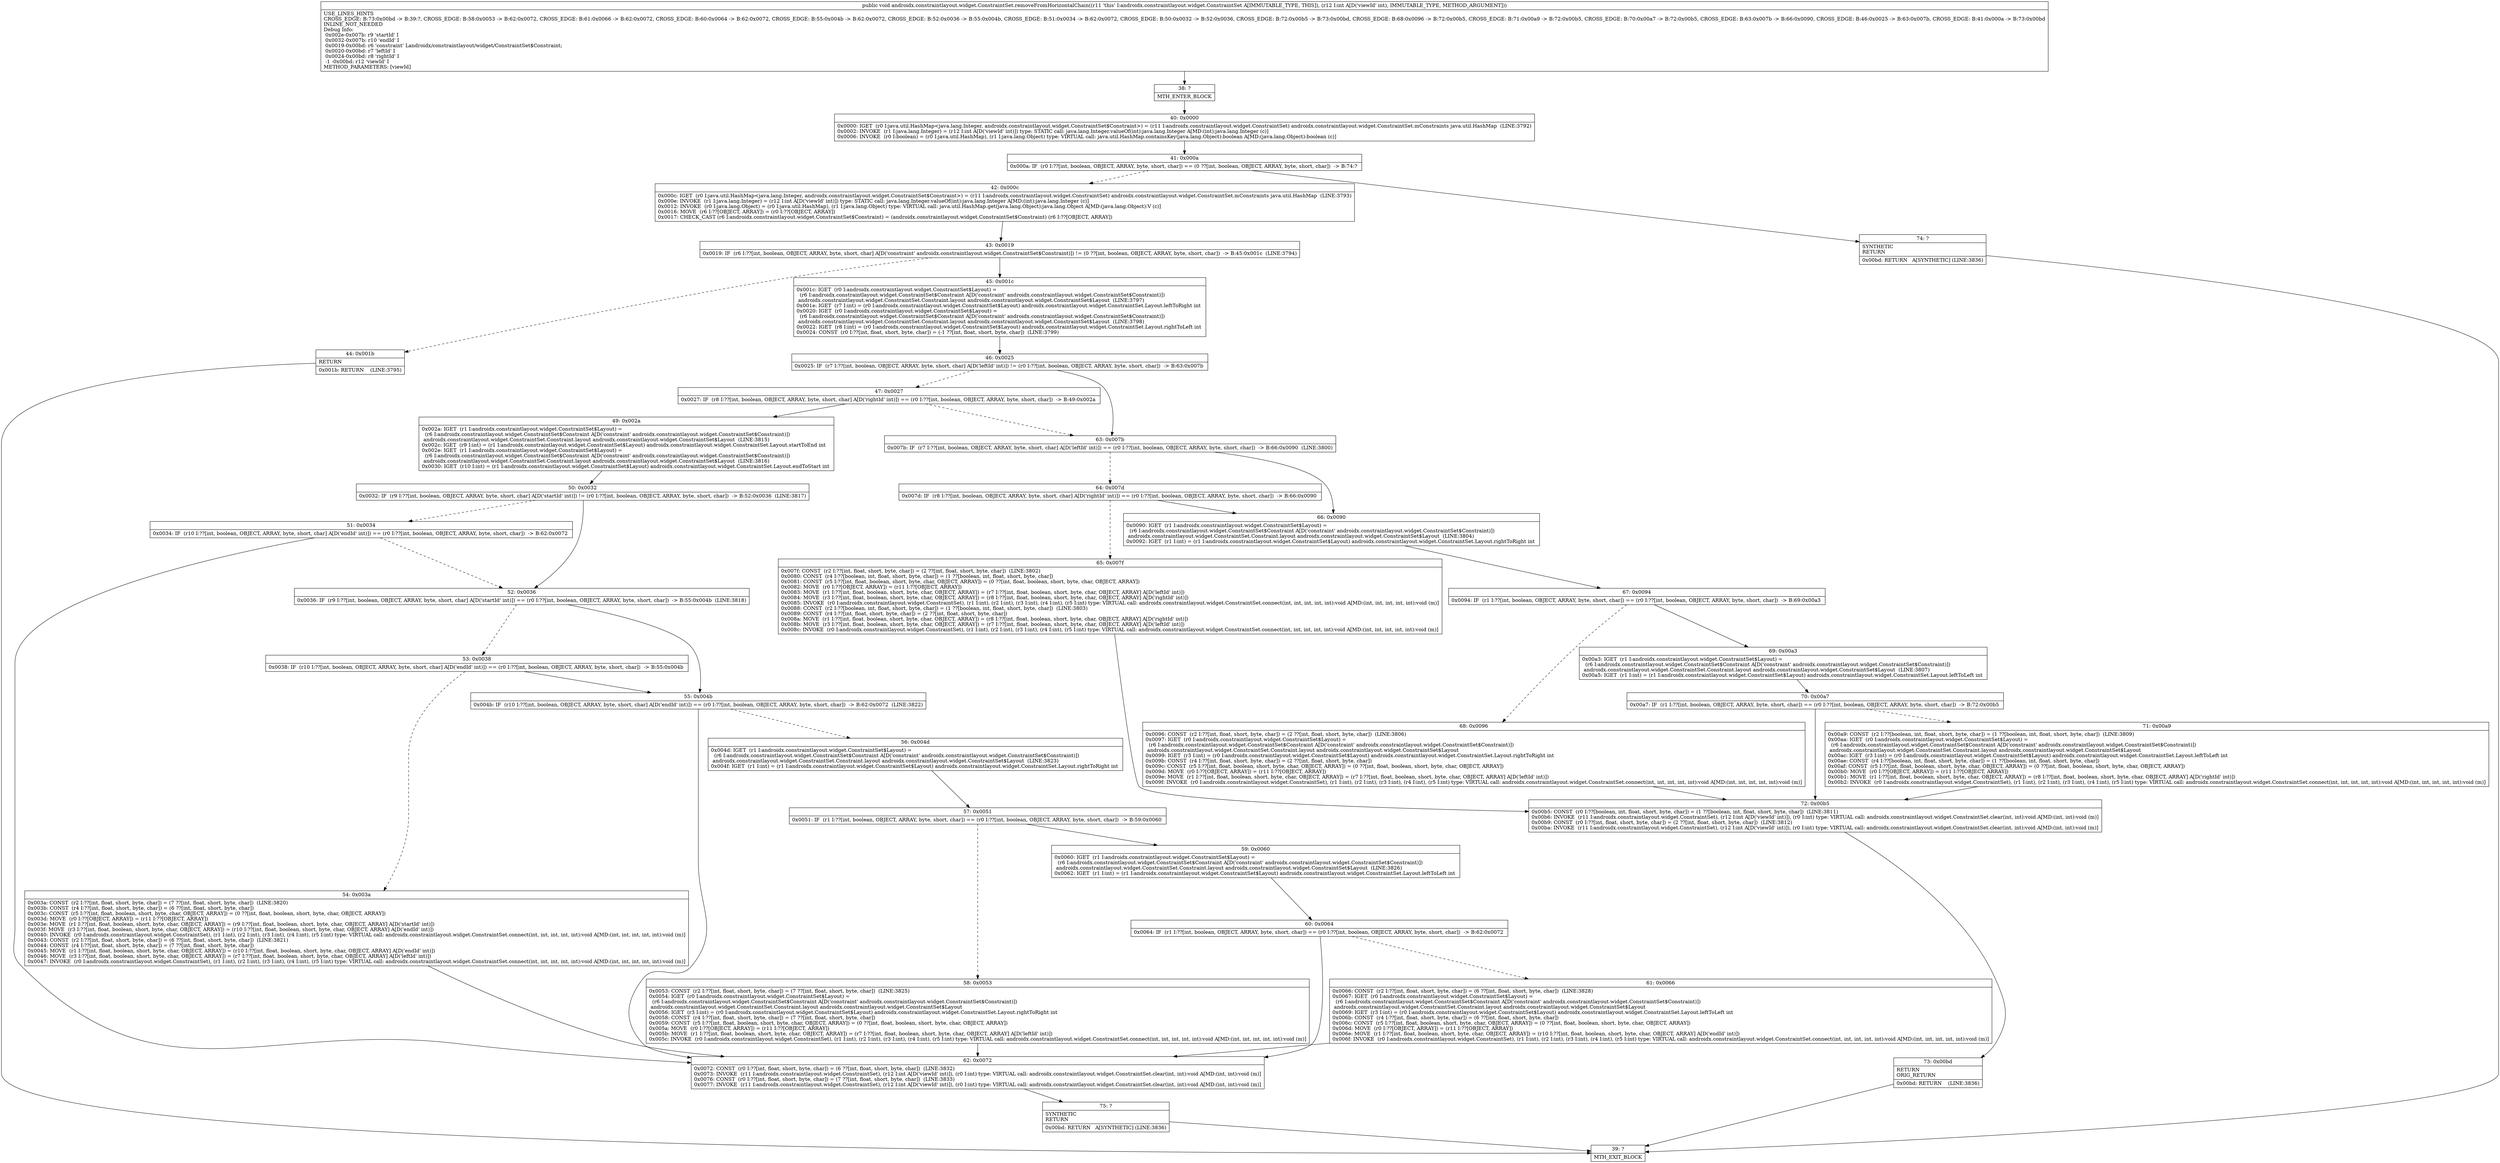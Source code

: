 digraph "CFG forandroidx.constraintlayout.widget.ConstraintSet.removeFromHorizontalChain(I)V" {
Node_38 [shape=record,label="{38\:\ ?|MTH_ENTER_BLOCK\l}"];
Node_40 [shape=record,label="{40\:\ 0x0000|0x0000: IGET  (r0 I:java.util.HashMap\<java.lang.Integer, androidx.constraintlayout.widget.ConstraintSet$Constraint\>) = (r11 I:androidx.constraintlayout.widget.ConstraintSet) androidx.constraintlayout.widget.ConstraintSet.mConstraints java.util.HashMap  (LINE:3792)\l0x0002: INVOKE  (r1 I:java.lang.Integer) = (r12 I:int A[D('viewId' int)]) type: STATIC call: java.lang.Integer.valueOf(int):java.lang.Integer A[MD:(int):java.lang.Integer (c)]\l0x0006: INVOKE  (r0 I:boolean) = (r0 I:java.util.HashMap), (r1 I:java.lang.Object) type: VIRTUAL call: java.util.HashMap.containsKey(java.lang.Object):boolean A[MD:(java.lang.Object):boolean (c)]\l}"];
Node_41 [shape=record,label="{41\:\ 0x000a|0x000a: IF  (r0 I:??[int, boolean, OBJECT, ARRAY, byte, short, char]) == (0 ??[int, boolean, OBJECT, ARRAY, byte, short, char])  \-\> B:74:? \l}"];
Node_42 [shape=record,label="{42\:\ 0x000c|0x000c: IGET  (r0 I:java.util.HashMap\<java.lang.Integer, androidx.constraintlayout.widget.ConstraintSet$Constraint\>) = (r11 I:androidx.constraintlayout.widget.ConstraintSet) androidx.constraintlayout.widget.ConstraintSet.mConstraints java.util.HashMap  (LINE:3793)\l0x000e: INVOKE  (r1 I:java.lang.Integer) = (r12 I:int A[D('viewId' int)]) type: STATIC call: java.lang.Integer.valueOf(int):java.lang.Integer A[MD:(int):java.lang.Integer (c)]\l0x0012: INVOKE  (r0 I:java.lang.Object) = (r0 I:java.util.HashMap), (r1 I:java.lang.Object) type: VIRTUAL call: java.util.HashMap.get(java.lang.Object):java.lang.Object A[MD:(java.lang.Object):V (c)]\l0x0016: MOVE  (r6 I:??[OBJECT, ARRAY]) = (r0 I:??[OBJECT, ARRAY]) \l0x0017: CHECK_CAST (r6 I:androidx.constraintlayout.widget.ConstraintSet$Constraint) = (androidx.constraintlayout.widget.ConstraintSet$Constraint) (r6 I:??[OBJECT, ARRAY]) \l}"];
Node_43 [shape=record,label="{43\:\ 0x0019|0x0019: IF  (r6 I:??[int, boolean, OBJECT, ARRAY, byte, short, char] A[D('constraint' androidx.constraintlayout.widget.ConstraintSet$Constraint)]) != (0 ??[int, boolean, OBJECT, ARRAY, byte, short, char])  \-\> B:45:0x001c  (LINE:3794)\l}"];
Node_44 [shape=record,label="{44\:\ 0x001b|RETURN\l|0x001b: RETURN    (LINE:3795)\l}"];
Node_39 [shape=record,label="{39\:\ ?|MTH_EXIT_BLOCK\l}"];
Node_45 [shape=record,label="{45\:\ 0x001c|0x001c: IGET  (r0 I:androidx.constraintlayout.widget.ConstraintSet$Layout) = \l  (r6 I:androidx.constraintlayout.widget.ConstraintSet$Constraint A[D('constraint' androidx.constraintlayout.widget.ConstraintSet$Constraint)])\l androidx.constraintlayout.widget.ConstraintSet.Constraint.layout androidx.constraintlayout.widget.ConstraintSet$Layout  (LINE:3797)\l0x001e: IGET  (r7 I:int) = (r0 I:androidx.constraintlayout.widget.ConstraintSet$Layout) androidx.constraintlayout.widget.ConstraintSet.Layout.leftToRight int \l0x0020: IGET  (r0 I:androidx.constraintlayout.widget.ConstraintSet$Layout) = \l  (r6 I:androidx.constraintlayout.widget.ConstraintSet$Constraint A[D('constraint' androidx.constraintlayout.widget.ConstraintSet$Constraint)])\l androidx.constraintlayout.widget.ConstraintSet.Constraint.layout androidx.constraintlayout.widget.ConstraintSet$Layout  (LINE:3798)\l0x0022: IGET  (r8 I:int) = (r0 I:androidx.constraintlayout.widget.ConstraintSet$Layout) androidx.constraintlayout.widget.ConstraintSet.Layout.rightToLeft int \l0x0024: CONST  (r0 I:??[int, float, short, byte, char]) = (\-1 ??[int, float, short, byte, char])  (LINE:3799)\l}"];
Node_46 [shape=record,label="{46\:\ 0x0025|0x0025: IF  (r7 I:??[int, boolean, OBJECT, ARRAY, byte, short, char] A[D('leftId' int)]) != (r0 I:??[int, boolean, OBJECT, ARRAY, byte, short, char])  \-\> B:63:0x007b \l}"];
Node_47 [shape=record,label="{47\:\ 0x0027|0x0027: IF  (r8 I:??[int, boolean, OBJECT, ARRAY, byte, short, char] A[D('rightId' int)]) == (r0 I:??[int, boolean, OBJECT, ARRAY, byte, short, char])  \-\> B:49:0x002a \l}"];
Node_49 [shape=record,label="{49\:\ 0x002a|0x002a: IGET  (r1 I:androidx.constraintlayout.widget.ConstraintSet$Layout) = \l  (r6 I:androidx.constraintlayout.widget.ConstraintSet$Constraint A[D('constraint' androidx.constraintlayout.widget.ConstraintSet$Constraint)])\l androidx.constraintlayout.widget.ConstraintSet.Constraint.layout androidx.constraintlayout.widget.ConstraintSet$Layout  (LINE:3815)\l0x002c: IGET  (r9 I:int) = (r1 I:androidx.constraintlayout.widget.ConstraintSet$Layout) androidx.constraintlayout.widget.ConstraintSet.Layout.startToEnd int \l0x002e: IGET  (r1 I:androidx.constraintlayout.widget.ConstraintSet$Layout) = \l  (r6 I:androidx.constraintlayout.widget.ConstraintSet$Constraint A[D('constraint' androidx.constraintlayout.widget.ConstraintSet$Constraint)])\l androidx.constraintlayout.widget.ConstraintSet.Constraint.layout androidx.constraintlayout.widget.ConstraintSet$Layout  (LINE:3816)\l0x0030: IGET  (r10 I:int) = (r1 I:androidx.constraintlayout.widget.ConstraintSet$Layout) androidx.constraintlayout.widget.ConstraintSet.Layout.endToStart int \l}"];
Node_50 [shape=record,label="{50\:\ 0x0032|0x0032: IF  (r9 I:??[int, boolean, OBJECT, ARRAY, byte, short, char] A[D('startId' int)]) != (r0 I:??[int, boolean, OBJECT, ARRAY, byte, short, char])  \-\> B:52:0x0036  (LINE:3817)\l}"];
Node_51 [shape=record,label="{51\:\ 0x0034|0x0034: IF  (r10 I:??[int, boolean, OBJECT, ARRAY, byte, short, char] A[D('endId' int)]) == (r0 I:??[int, boolean, OBJECT, ARRAY, byte, short, char])  \-\> B:62:0x0072 \l}"];
Node_62 [shape=record,label="{62\:\ 0x0072|0x0072: CONST  (r0 I:??[int, float, short, byte, char]) = (6 ??[int, float, short, byte, char])  (LINE:3832)\l0x0073: INVOKE  (r11 I:androidx.constraintlayout.widget.ConstraintSet), (r12 I:int A[D('viewId' int)]), (r0 I:int) type: VIRTUAL call: androidx.constraintlayout.widget.ConstraintSet.clear(int, int):void A[MD:(int, int):void (m)]\l0x0076: CONST  (r0 I:??[int, float, short, byte, char]) = (7 ??[int, float, short, byte, char])  (LINE:3833)\l0x0077: INVOKE  (r11 I:androidx.constraintlayout.widget.ConstraintSet), (r12 I:int A[D('viewId' int)]), (r0 I:int) type: VIRTUAL call: androidx.constraintlayout.widget.ConstraintSet.clear(int, int):void A[MD:(int, int):void (m)]\l}"];
Node_75 [shape=record,label="{75\:\ ?|SYNTHETIC\lRETURN\l|0x00bd: RETURN   A[SYNTHETIC] (LINE:3836)\l}"];
Node_52 [shape=record,label="{52\:\ 0x0036|0x0036: IF  (r9 I:??[int, boolean, OBJECT, ARRAY, byte, short, char] A[D('startId' int)]) == (r0 I:??[int, boolean, OBJECT, ARRAY, byte, short, char])  \-\> B:55:0x004b  (LINE:3818)\l}"];
Node_53 [shape=record,label="{53\:\ 0x0038|0x0038: IF  (r10 I:??[int, boolean, OBJECT, ARRAY, byte, short, char] A[D('endId' int)]) == (r0 I:??[int, boolean, OBJECT, ARRAY, byte, short, char])  \-\> B:55:0x004b \l}"];
Node_54 [shape=record,label="{54\:\ 0x003a|0x003a: CONST  (r2 I:??[int, float, short, byte, char]) = (7 ??[int, float, short, byte, char])  (LINE:3820)\l0x003b: CONST  (r4 I:??[int, float, short, byte, char]) = (6 ??[int, float, short, byte, char]) \l0x003c: CONST  (r5 I:??[int, float, boolean, short, byte, char, OBJECT, ARRAY]) = (0 ??[int, float, boolean, short, byte, char, OBJECT, ARRAY]) \l0x003d: MOVE  (r0 I:??[OBJECT, ARRAY]) = (r11 I:??[OBJECT, ARRAY]) \l0x003e: MOVE  (r1 I:??[int, float, boolean, short, byte, char, OBJECT, ARRAY]) = (r9 I:??[int, float, boolean, short, byte, char, OBJECT, ARRAY] A[D('startId' int)]) \l0x003f: MOVE  (r3 I:??[int, float, boolean, short, byte, char, OBJECT, ARRAY]) = (r10 I:??[int, float, boolean, short, byte, char, OBJECT, ARRAY] A[D('endId' int)]) \l0x0040: INVOKE  (r0 I:androidx.constraintlayout.widget.ConstraintSet), (r1 I:int), (r2 I:int), (r3 I:int), (r4 I:int), (r5 I:int) type: VIRTUAL call: androidx.constraintlayout.widget.ConstraintSet.connect(int, int, int, int, int):void A[MD:(int, int, int, int, int):void (m)]\l0x0043: CONST  (r2 I:??[int, float, short, byte, char]) = (6 ??[int, float, short, byte, char])  (LINE:3821)\l0x0044: CONST  (r4 I:??[int, float, short, byte, char]) = (7 ??[int, float, short, byte, char]) \l0x0045: MOVE  (r1 I:??[int, float, boolean, short, byte, char, OBJECT, ARRAY]) = (r10 I:??[int, float, boolean, short, byte, char, OBJECT, ARRAY] A[D('endId' int)]) \l0x0046: MOVE  (r3 I:??[int, float, boolean, short, byte, char, OBJECT, ARRAY]) = (r7 I:??[int, float, boolean, short, byte, char, OBJECT, ARRAY] A[D('leftId' int)]) \l0x0047: INVOKE  (r0 I:androidx.constraintlayout.widget.ConstraintSet), (r1 I:int), (r2 I:int), (r3 I:int), (r4 I:int), (r5 I:int) type: VIRTUAL call: androidx.constraintlayout.widget.ConstraintSet.connect(int, int, int, int, int):void A[MD:(int, int, int, int, int):void (m)]\l}"];
Node_55 [shape=record,label="{55\:\ 0x004b|0x004b: IF  (r10 I:??[int, boolean, OBJECT, ARRAY, byte, short, char] A[D('endId' int)]) == (r0 I:??[int, boolean, OBJECT, ARRAY, byte, short, char])  \-\> B:62:0x0072  (LINE:3822)\l}"];
Node_56 [shape=record,label="{56\:\ 0x004d|0x004d: IGET  (r1 I:androidx.constraintlayout.widget.ConstraintSet$Layout) = \l  (r6 I:androidx.constraintlayout.widget.ConstraintSet$Constraint A[D('constraint' androidx.constraintlayout.widget.ConstraintSet$Constraint)])\l androidx.constraintlayout.widget.ConstraintSet.Constraint.layout androidx.constraintlayout.widget.ConstraintSet$Layout  (LINE:3823)\l0x004f: IGET  (r1 I:int) = (r1 I:androidx.constraintlayout.widget.ConstraintSet$Layout) androidx.constraintlayout.widget.ConstraintSet.Layout.rightToRight int \l}"];
Node_57 [shape=record,label="{57\:\ 0x0051|0x0051: IF  (r1 I:??[int, boolean, OBJECT, ARRAY, byte, short, char]) == (r0 I:??[int, boolean, OBJECT, ARRAY, byte, short, char])  \-\> B:59:0x0060 \l}"];
Node_58 [shape=record,label="{58\:\ 0x0053|0x0053: CONST  (r2 I:??[int, float, short, byte, char]) = (7 ??[int, float, short, byte, char])  (LINE:3825)\l0x0054: IGET  (r0 I:androidx.constraintlayout.widget.ConstraintSet$Layout) = \l  (r6 I:androidx.constraintlayout.widget.ConstraintSet$Constraint A[D('constraint' androidx.constraintlayout.widget.ConstraintSet$Constraint)])\l androidx.constraintlayout.widget.ConstraintSet.Constraint.layout androidx.constraintlayout.widget.ConstraintSet$Layout \l0x0056: IGET  (r3 I:int) = (r0 I:androidx.constraintlayout.widget.ConstraintSet$Layout) androidx.constraintlayout.widget.ConstraintSet.Layout.rightToRight int \l0x0058: CONST  (r4 I:??[int, float, short, byte, char]) = (7 ??[int, float, short, byte, char]) \l0x0059: CONST  (r5 I:??[int, float, boolean, short, byte, char, OBJECT, ARRAY]) = (0 ??[int, float, boolean, short, byte, char, OBJECT, ARRAY]) \l0x005a: MOVE  (r0 I:??[OBJECT, ARRAY]) = (r11 I:??[OBJECT, ARRAY]) \l0x005b: MOVE  (r1 I:??[int, float, boolean, short, byte, char, OBJECT, ARRAY]) = (r7 I:??[int, float, boolean, short, byte, char, OBJECT, ARRAY] A[D('leftId' int)]) \l0x005c: INVOKE  (r0 I:androidx.constraintlayout.widget.ConstraintSet), (r1 I:int), (r2 I:int), (r3 I:int), (r4 I:int), (r5 I:int) type: VIRTUAL call: androidx.constraintlayout.widget.ConstraintSet.connect(int, int, int, int, int):void A[MD:(int, int, int, int, int):void (m)]\l}"];
Node_59 [shape=record,label="{59\:\ 0x0060|0x0060: IGET  (r1 I:androidx.constraintlayout.widget.ConstraintSet$Layout) = \l  (r6 I:androidx.constraintlayout.widget.ConstraintSet$Constraint A[D('constraint' androidx.constraintlayout.widget.ConstraintSet$Constraint)])\l androidx.constraintlayout.widget.ConstraintSet.Constraint.layout androidx.constraintlayout.widget.ConstraintSet$Layout  (LINE:3826)\l0x0062: IGET  (r1 I:int) = (r1 I:androidx.constraintlayout.widget.ConstraintSet$Layout) androidx.constraintlayout.widget.ConstraintSet.Layout.leftToLeft int \l}"];
Node_60 [shape=record,label="{60\:\ 0x0064|0x0064: IF  (r1 I:??[int, boolean, OBJECT, ARRAY, byte, short, char]) == (r0 I:??[int, boolean, OBJECT, ARRAY, byte, short, char])  \-\> B:62:0x0072 \l}"];
Node_61 [shape=record,label="{61\:\ 0x0066|0x0066: CONST  (r2 I:??[int, float, short, byte, char]) = (6 ??[int, float, short, byte, char])  (LINE:3828)\l0x0067: IGET  (r0 I:androidx.constraintlayout.widget.ConstraintSet$Layout) = \l  (r6 I:androidx.constraintlayout.widget.ConstraintSet$Constraint A[D('constraint' androidx.constraintlayout.widget.ConstraintSet$Constraint)])\l androidx.constraintlayout.widget.ConstraintSet.Constraint.layout androidx.constraintlayout.widget.ConstraintSet$Layout \l0x0069: IGET  (r3 I:int) = (r0 I:androidx.constraintlayout.widget.ConstraintSet$Layout) androidx.constraintlayout.widget.ConstraintSet.Layout.leftToLeft int \l0x006b: CONST  (r4 I:??[int, float, short, byte, char]) = (6 ??[int, float, short, byte, char]) \l0x006c: CONST  (r5 I:??[int, float, boolean, short, byte, char, OBJECT, ARRAY]) = (0 ??[int, float, boolean, short, byte, char, OBJECT, ARRAY]) \l0x006d: MOVE  (r0 I:??[OBJECT, ARRAY]) = (r11 I:??[OBJECT, ARRAY]) \l0x006e: MOVE  (r1 I:??[int, float, boolean, short, byte, char, OBJECT, ARRAY]) = (r10 I:??[int, float, boolean, short, byte, char, OBJECT, ARRAY] A[D('endId' int)]) \l0x006f: INVOKE  (r0 I:androidx.constraintlayout.widget.ConstraintSet), (r1 I:int), (r2 I:int), (r3 I:int), (r4 I:int), (r5 I:int) type: VIRTUAL call: androidx.constraintlayout.widget.ConstraintSet.connect(int, int, int, int, int):void A[MD:(int, int, int, int, int):void (m)]\l}"];
Node_63 [shape=record,label="{63\:\ 0x007b|0x007b: IF  (r7 I:??[int, boolean, OBJECT, ARRAY, byte, short, char] A[D('leftId' int)]) == (r0 I:??[int, boolean, OBJECT, ARRAY, byte, short, char])  \-\> B:66:0x0090  (LINE:3800)\l}"];
Node_64 [shape=record,label="{64\:\ 0x007d|0x007d: IF  (r8 I:??[int, boolean, OBJECT, ARRAY, byte, short, char] A[D('rightId' int)]) == (r0 I:??[int, boolean, OBJECT, ARRAY, byte, short, char])  \-\> B:66:0x0090 \l}"];
Node_65 [shape=record,label="{65\:\ 0x007f|0x007f: CONST  (r2 I:??[int, float, short, byte, char]) = (2 ??[int, float, short, byte, char])  (LINE:3802)\l0x0080: CONST  (r4 I:??[boolean, int, float, short, byte, char]) = (1 ??[boolean, int, float, short, byte, char]) \l0x0081: CONST  (r5 I:??[int, float, boolean, short, byte, char, OBJECT, ARRAY]) = (0 ??[int, float, boolean, short, byte, char, OBJECT, ARRAY]) \l0x0082: MOVE  (r0 I:??[OBJECT, ARRAY]) = (r11 I:??[OBJECT, ARRAY]) \l0x0083: MOVE  (r1 I:??[int, float, boolean, short, byte, char, OBJECT, ARRAY]) = (r7 I:??[int, float, boolean, short, byte, char, OBJECT, ARRAY] A[D('leftId' int)]) \l0x0084: MOVE  (r3 I:??[int, float, boolean, short, byte, char, OBJECT, ARRAY]) = (r8 I:??[int, float, boolean, short, byte, char, OBJECT, ARRAY] A[D('rightId' int)]) \l0x0085: INVOKE  (r0 I:androidx.constraintlayout.widget.ConstraintSet), (r1 I:int), (r2 I:int), (r3 I:int), (r4 I:int), (r5 I:int) type: VIRTUAL call: androidx.constraintlayout.widget.ConstraintSet.connect(int, int, int, int, int):void A[MD:(int, int, int, int, int):void (m)]\l0x0088: CONST  (r2 I:??[boolean, int, float, short, byte, char]) = (1 ??[boolean, int, float, short, byte, char])  (LINE:3803)\l0x0089: CONST  (r4 I:??[int, float, short, byte, char]) = (2 ??[int, float, short, byte, char]) \l0x008a: MOVE  (r1 I:??[int, float, boolean, short, byte, char, OBJECT, ARRAY]) = (r8 I:??[int, float, boolean, short, byte, char, OBJECT, ARRAY] A[D('rightId' int)]) \l0x008b: MOVE  (r3 I:??[int, float, boolean, short, byte, char, OBJECT, ARRAY]) = (r7 I:??[int, float, boolean, short, byte, char, OBJECT, ARRAY] A[D('leftId' int)]) \l0x008c: INVOKE  (r0 I:androidx.constraintlayout.widget.ConstraintSet), (r1 I:int), (r2 I:int), (r3 I:int), (r4 I:int), (r5 I:int) type: VIRTUAL call: androidx.constraintlayout.widget.ConstraintSet.connect(int, int, int, int, int):void A[MD:(int, int, int, int, int):void (m)]\l}"];
Node_72 [shape=record,label="{72\:\ 0x00b5|0x00b5: CONST  (r0 I:??[boolean, int, float, short, byte, char]) = (1 ??[boolean, int, float, short, byte, char])  (LINE:3811)\l0x00b6: INVOKE  (r11 I:androidx.constraintlayout.widget.ConstraintSet), (r12 I:int A[D('viewId' int)]), (r0 I:int) type: VIRTUAL call: androidx.constraintlayout.widget.ConstraintSet.clear(int, int):void A[MD:(int, int):void (m)]\l0x00b9: CONST  (r0 I:??[int, float, short, byte, char]) = (2 ??[int, float, short, byte, char])  (LINE:3812)\l0x00ba: INVOKE  (r11 I:androidx.constraintlayout.widget.ConstraintSet), (r12 I:int A[D('viewId' int)]), (r0 I:int) type: VIRTUAL call: androidx.constraintlayout.widget.ConstraintSet.clear(int, int):void A[MD:(int, int):void (m)]\l}"];
Node_73 [shape=record,label="{73\:\ 0x00bd|RETURN\lORIG_RETURN\l|0x00bd: RETURN    (LINE:3836)\l}"];
Node_66 [shape=record,label="{66\:\ 0x0090|0x0090: IGET  (r1 I:androidx.constraintlayout.widget.ConstraintSet$Layout) = \l  (r6 I:androidx.constraintlayout.widget.ConstraintSet$Constraint A[D('constraint' androidx.constraintlayout.widget.ConstraintSet$Constraint)])\l androidx.constraintlayout.widget.ConstraintSet.Constraint.layout androidx.constraintlayout.widget.ConstraintSet$Layout  (LINE:3804)\l0x0092: IGET  (r1 I:int) = (r1 I:androidx.constraintlayout.widget.ConstraintSet$Layout) androidx.constraintlayout.widget.ConstraintSet.Layout.rightToRight int \l}"];
Node_67 [shape=record,label="{67\:\ 0x0094|0x0094: IF  (r1 I:??[int, boolean, OBJECT, ARRAY, byte, short, char]) == (r0 I:??[int, boolean, OBJECT, ARRAY, byte, short, char])  \-\> B:69:0x00a3 \l}"];
Node_68 [shape=record,label="{68\:\ 0x0096|0x0096: CONST  (r2 I:??[int, float, short, byte, char]) = (2 ??[int, float, short, byte, char])  (LINE:3806)\l0x0097: IGET  (r0 I:androidx.constraintlayout.widget.ConstraintSet$Layout) = \l  (r6 I:androidx.constraintlayout.widget.ConstraintSet$Constraint A[D('constraint' androidx.constraintlayout.widget.ConstraintSet$Constraint)])\l androidx.constraintlayout.widget.ConstraintSet.Constraint.layout androidx.constraintlayout.widget.ConstraintSet$Layout \l0x0099: IGET  (r3 I:int) = (r0 I:androidx.constraintlayout.widget.ConstraintSet$Layout) androidx.constraintlayout.widget.ConstraintSet.Layout.rightToRight int \l0x009b: CONST  (r4 I:??[int, float, short, byte, char]) = (2 ??[int, float, short, byte, char]) \l0x009c: CONST  (r5 I:??[int, float, boolean, short, byte, char, OBJECT, ARRAY]) = (0 ??[int, float, boolean, short, byte, char, OBJECT, ARRAY]) \l0x009d: MOVE  (r0 I:??[OBJECT, ARRAY]) = (r11 I:??[OBJECT, ARRAY]) \l0x009e: MOVE  (r1 I:??[int, float, boolean, short, byte, char, OBJECT, ARRAY]) = (r7 I:??[int, float, boolean, short, byte, char, OBJECT, ARRAY] A[D('leftId' int)]) \l0x009f: INVOKE  (r0 I:androidx.constraintlayout.widget.ConstraintSet), (r1 I:int), (r2 I:int), (r3 I:int), (r4 I:int), (r5 I:int) type: VIRTUAL call: androidx.constraintlayout.widget.ConstraintSet.connect(int, int, int, int, int):void A[MD:(int, int, int, int, int):void (m)]\l}"];
Node_69 [shape=record,label="{69\:\ 0x00a3|0x00a3: IGET  (r1 I:androidx.constraintlayout.widget.ConstraintSet$Layout) = \l  (r6 I:androidx.constraintlayout.widget.ConstraintSet$Constraint A[D('constraint' androidx.constraintlayout.widget.ConstraintSet$Constraint)])\l androidx.constraintlayout.widget.ConstraintSet.Constraint.layout androidx.constraintlayout.widget.ConstraintSet$Layout  (LINE:3807)\l0x00a5: IGET  (r1 I:int) = (r1 I:androidx.constraintlayout.widget.ConstraintSet$Layout) androidx.constraintlayout.widget.ConstraintSet.Layout.leftToLeft int \l}"];
Node_70 [shape=record,label="{70\:\ 0x00a7|0x00a7: IF  (r1 I:??[int, boolean, OBJECT, ARRAY, byte, short, char]) == (r0 I:??[int, boolean, OBJECT, ARRAY, byte, short, char])  \-\> B:72:0x00b5 \l}"];
Node_71 [shape=record,label="{71\:\ 0x00a9|0x00a9: CONST  (r2 I:??[boolean, int, float, short, byte, char]) = (1 ??[boolean, int, float, short, byte, char])  (LINE:3809)\l0x00aa: IGET  (r0 I:androidx.constraintlayout.widget.ConstraintSet$Layout) = \l  (r6 I:androidx.constraintlayout.widget.ConstraintSet$Constraint A[D('constraint' androidx.constraintlayout.widget.ConstraintSet$Constraint)])\l androidx.constraintlayout.widget.ConstraintSet.Constraint.layout androidx.constraintlayout.widget.ConstraintSet$Layout \l0x00ac: IGET  (r3 I:int) = (r0 I:androidx.constraintlayout.widget.ConstraintSet$Layout) androidx.constraintlayout.widget.ConstraintSet.Layout.leftToLeft int \l0x00ae: CONST  (r4 I:??[boolean, int, float, short, byte, char]) = (1 ??[boolean, int, float, short, byte, char]) \l0x00af: CONST  (r5 I:??[int, float, boolean, short, byte, char, OBJECT, ARRAY]) = (0 ??[int, float, boolean, short, byte, char, OBJECT, ARRAY]) \l0x00b0: MOVE  (r0 I:??[OBJECT, ARRAY]) = (r11 I:??[OBJECT, ARRAY]) \l0x00b1: MOVE  (r1 I:??[int, float, boolean, short, byte, char, OBJECT, ARRAY]) = (r8 I:??[int, float, boolean, short, byte, char, OBJECT, ARRAY] A[D('rightId' int)]) \l0x00b2: INVOKE  (r0 I:androidx.constraintlayout.widget.ConstraintSet), (r1 I:int), (r2 I:int), (r3 I:int), (r4 I:int), (r5 I:int) type: VIRTUAL call: androidx.constraintlayout.widget.ConstraintSet.connect(int, int, int, int, int):void A[MD:(int, int, int, int, int):void (m)]\l}"];
Node_74 [shape=record,label="{74\:\ ?|SYNTHETIC\lRETURN\l|0x00bd: RETURN   A[SYNTHETIC] (LINE:3836)\l}"];
MethodNode[shape=record,label="{public void androidx.constraintlayout.widget.ConstraintSet.removeFromHorizontalChain((r11 'this' I:androidx.constraintlayout.widget.ConstraintSet A[IMMUTABLE_TYPE, THIS]), (r12 I:int A[D('viewId' int), IMMUTABLE_TYPE, METHOD_ARGUMENT]))  | USE_LINES_HINTS\lCROSS_EDGE: B:73:0x00bd \-\> B:39:?, CROSS_EDGE: B:58:0x0053 \-\> B:62:0x0072, CROSS_EDGE: B:61:0x0066 \-\> B:62:0x0072, CROSS_EDGE: B:60:0x0064 \-\> B:62:0x0072, CROSS_EDGE: B:55:0x004b \-\> B:62:0x0072, CROSS_EDGE: B:52:0x0036 \-\> B:55:0x004b, CROSS_EDGE: B:51:0x0034 \-\> B:62:0x0072, CROSS_EDGE: B:50:0x0032 \-\> B:52:0x0036, CROSS_EDGE: B:72:0x00b5 \-\> B:73:0x00bd, CROSS_EDGE: B:68:0x0096 \-\> B:72:0x00b5, CROSS_EDGE: B:71:0x00a9 \-\> B:72:0x00b5, CROSS_EDGE: B:70:0x00a7 \-\> B:72:0x00b5, CROSS_EDGE: B:63:0x007b \-\> B:66:0x0090, CROSS_EDGE: B:46:0x0025 \-\> B:63:0x007b, CROSS_EDGE: B:41:0x000a \-\> B:73:0x00bd\lINLINE_NOT_NEEDED\lDebug Info:\l  0x002e\-0x007b: r9 'startId' I\l  0x0032\-0x007b: r10 'endId' I\l  0x0019\-0x00bd: r6 'constraint' Landroidx\/constraintlayout\/widget\/ConstraintSet$Constraint;\l  0x0020\-0x00bd: r7 'leftId' I\l  0x0024\-0x00bd: r8 'rightId' I\l  \-1 \-0x00bd: r12 'viewId' I\lMETHOD_PARAMETERS: [viewId]\l}"];
MethodNode -> Node_38;Node_38 -> Node_40;
Node_40 -> Node_41;
Node_41 -> Node_42[style=dashed];
Node_41 -> Node_74;
Node_42 -> Node_43;
Node_43 -> Node_44[style=dashed];
Node_43 -> Node_45;
Node_44 -> Node_39;
Node_45 -> Node_46;
Node_46 -> Node_47[style=dashed];
Node_46 -> Node_63;
Node_47 -> Node_49;
Node_47 -> Node_63[style=dashed];
Node_49 -> Node_50;
Node_50 -> Node_51[style=dashed];
Node_50 -> Node_52;
Node_51 -> Node_52[style=dashed];
Node_51 -> Node_62;
Node_62 -> Node_75;
Node_75 -> Node_39;
Node_52 -> Node_53[style=dashed];
Node_52 -> Node_55;
Node_53 -> Node_54[style=dashed];
Node_53 -> Node_55;
Node_54 -> Node_62;
Node_55 -> Node_56[style=dashed];
Node_55 -> Node_62;
Node_56 -> Node_57;
Node_57 -> Node_58[style=dashed];
Node_57 -> Node_59;
Node_58 -> Node_62;
Node_59 -> Node_60;
Node_60 -> Node_61[style=dashed];
Node_60 -> Node_62;
Node_61 -> Node_62;
Node_63 -> Node_64[style=dashed];
Node_63 -> Node_66;
Node_64 -> Node_65[style=dashed];
Node_64 -> Node_66;
Node_65 -> Node_72;
Node_72 -> Node_73;
Node_73 -> Node_39;
Node_66 -> Node_67;
Node_67 -> Node_68[style=dashed];
Node_67 -> Node_69;
Node_68 -> Node_72;
Node_69 -> Node_70;
Node_70 -> Node_71[style=dashed];
Node_70 -> Node_72;
Node_71 -> Node_72;
Node_74 -> Node_39;
}

